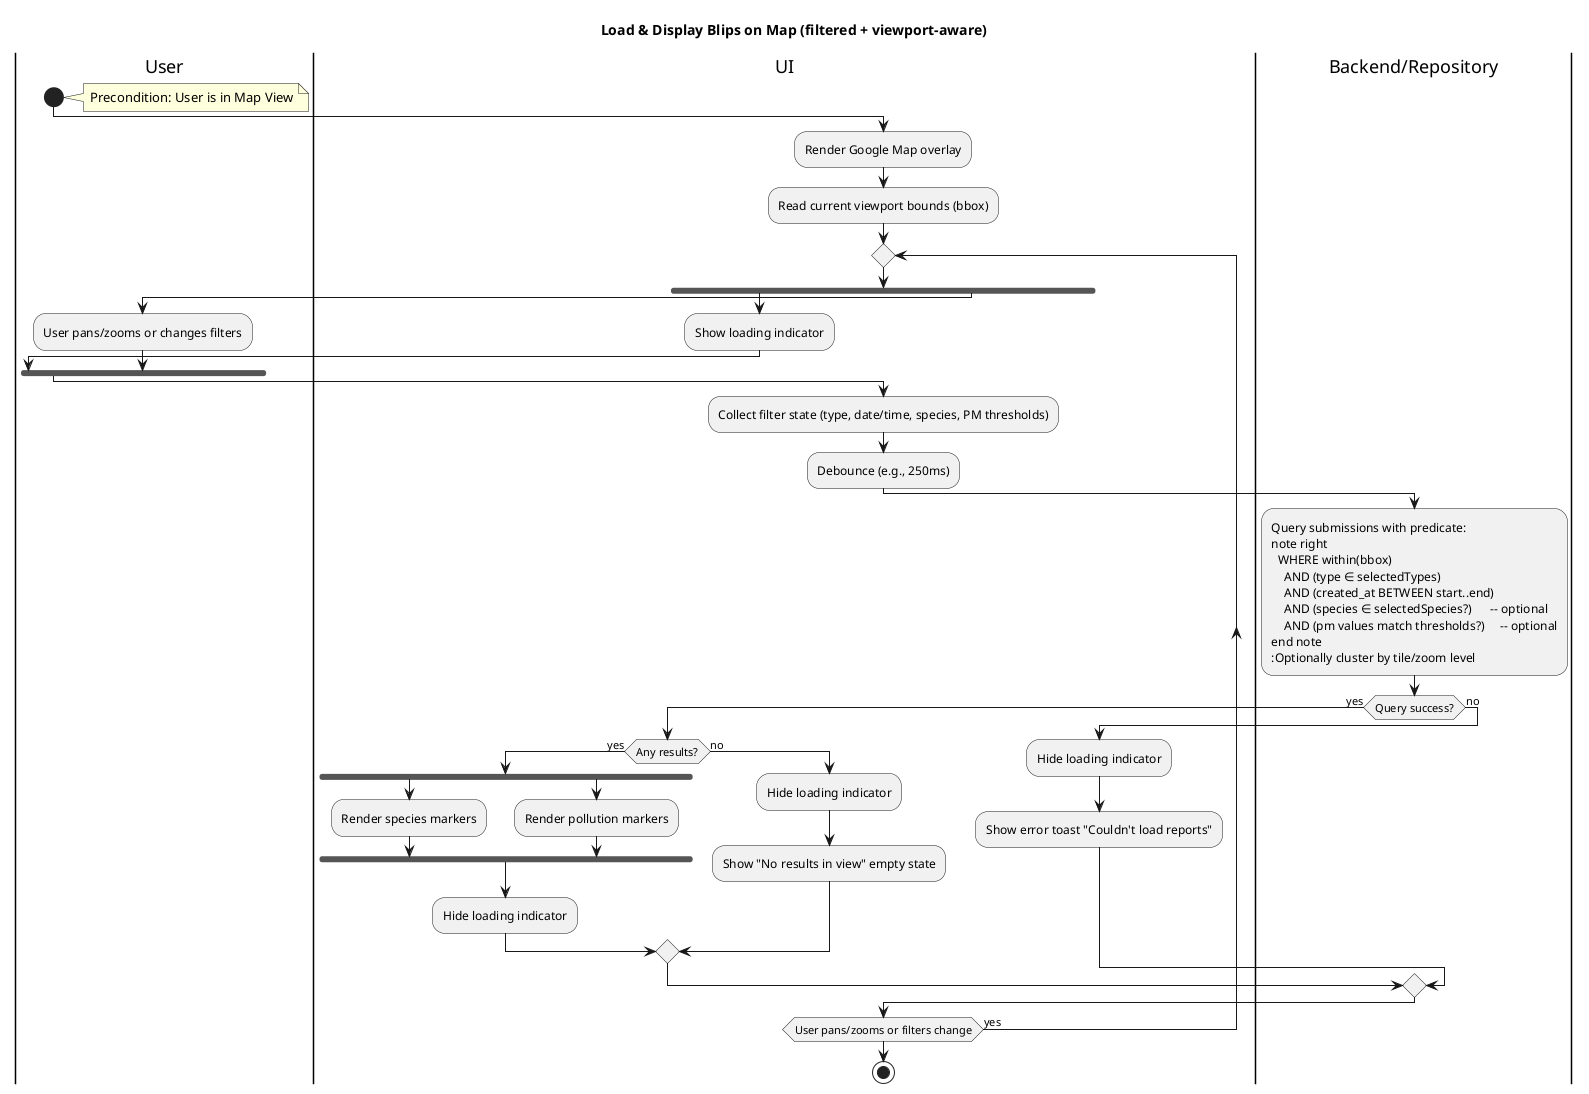 @startuml
title Load & Display Blips on Map (filtered + viewport-aware)

|User|
start
note right
  Precondition: User is in Map View
end note

|UI|
:Render Google Map overlay;
:Read current viewport bounds (bbox);

repeat
  fork
    :Show loading indicator;
  fork again
    |User|
    :User pans/zooms or changes filters;
  end fork

  |UI|
  :Collect filter state (type, date/time, species, PM thresholds);
  :Debounce (e.g., 250ms);

  |Backend/Repository|
  :Query submissions with predicate:
  note right
    WHERE within(bbox)
      AND (type ∈ selectedTypes)
      AND (created_at BETWEEN start..end)
      AND (species ∈ selectedSpecies?)      -- optional
      AND (pm values match thresholds?)     -- optional
  end note
  :Optionally cluster by tile/zoom level;
  if (Query success?) then (yes)
    |UI|
    if (Any results?) then (yes)
      fork
        :Render species markers;
      fork again
        :Render pollution markers;
      end fork
      :Hide loading indicator;
    else (no)
      :Hide loading indicator;
      :Show "No results in view" empty state;
    endif
  else (no)
    |UI|
    :Hide loading indicator;
    :Show error toast "Couldn't load reports";
  endif

repeat while (User pans/zooms or filters change) is (yes)

stop
@enduml